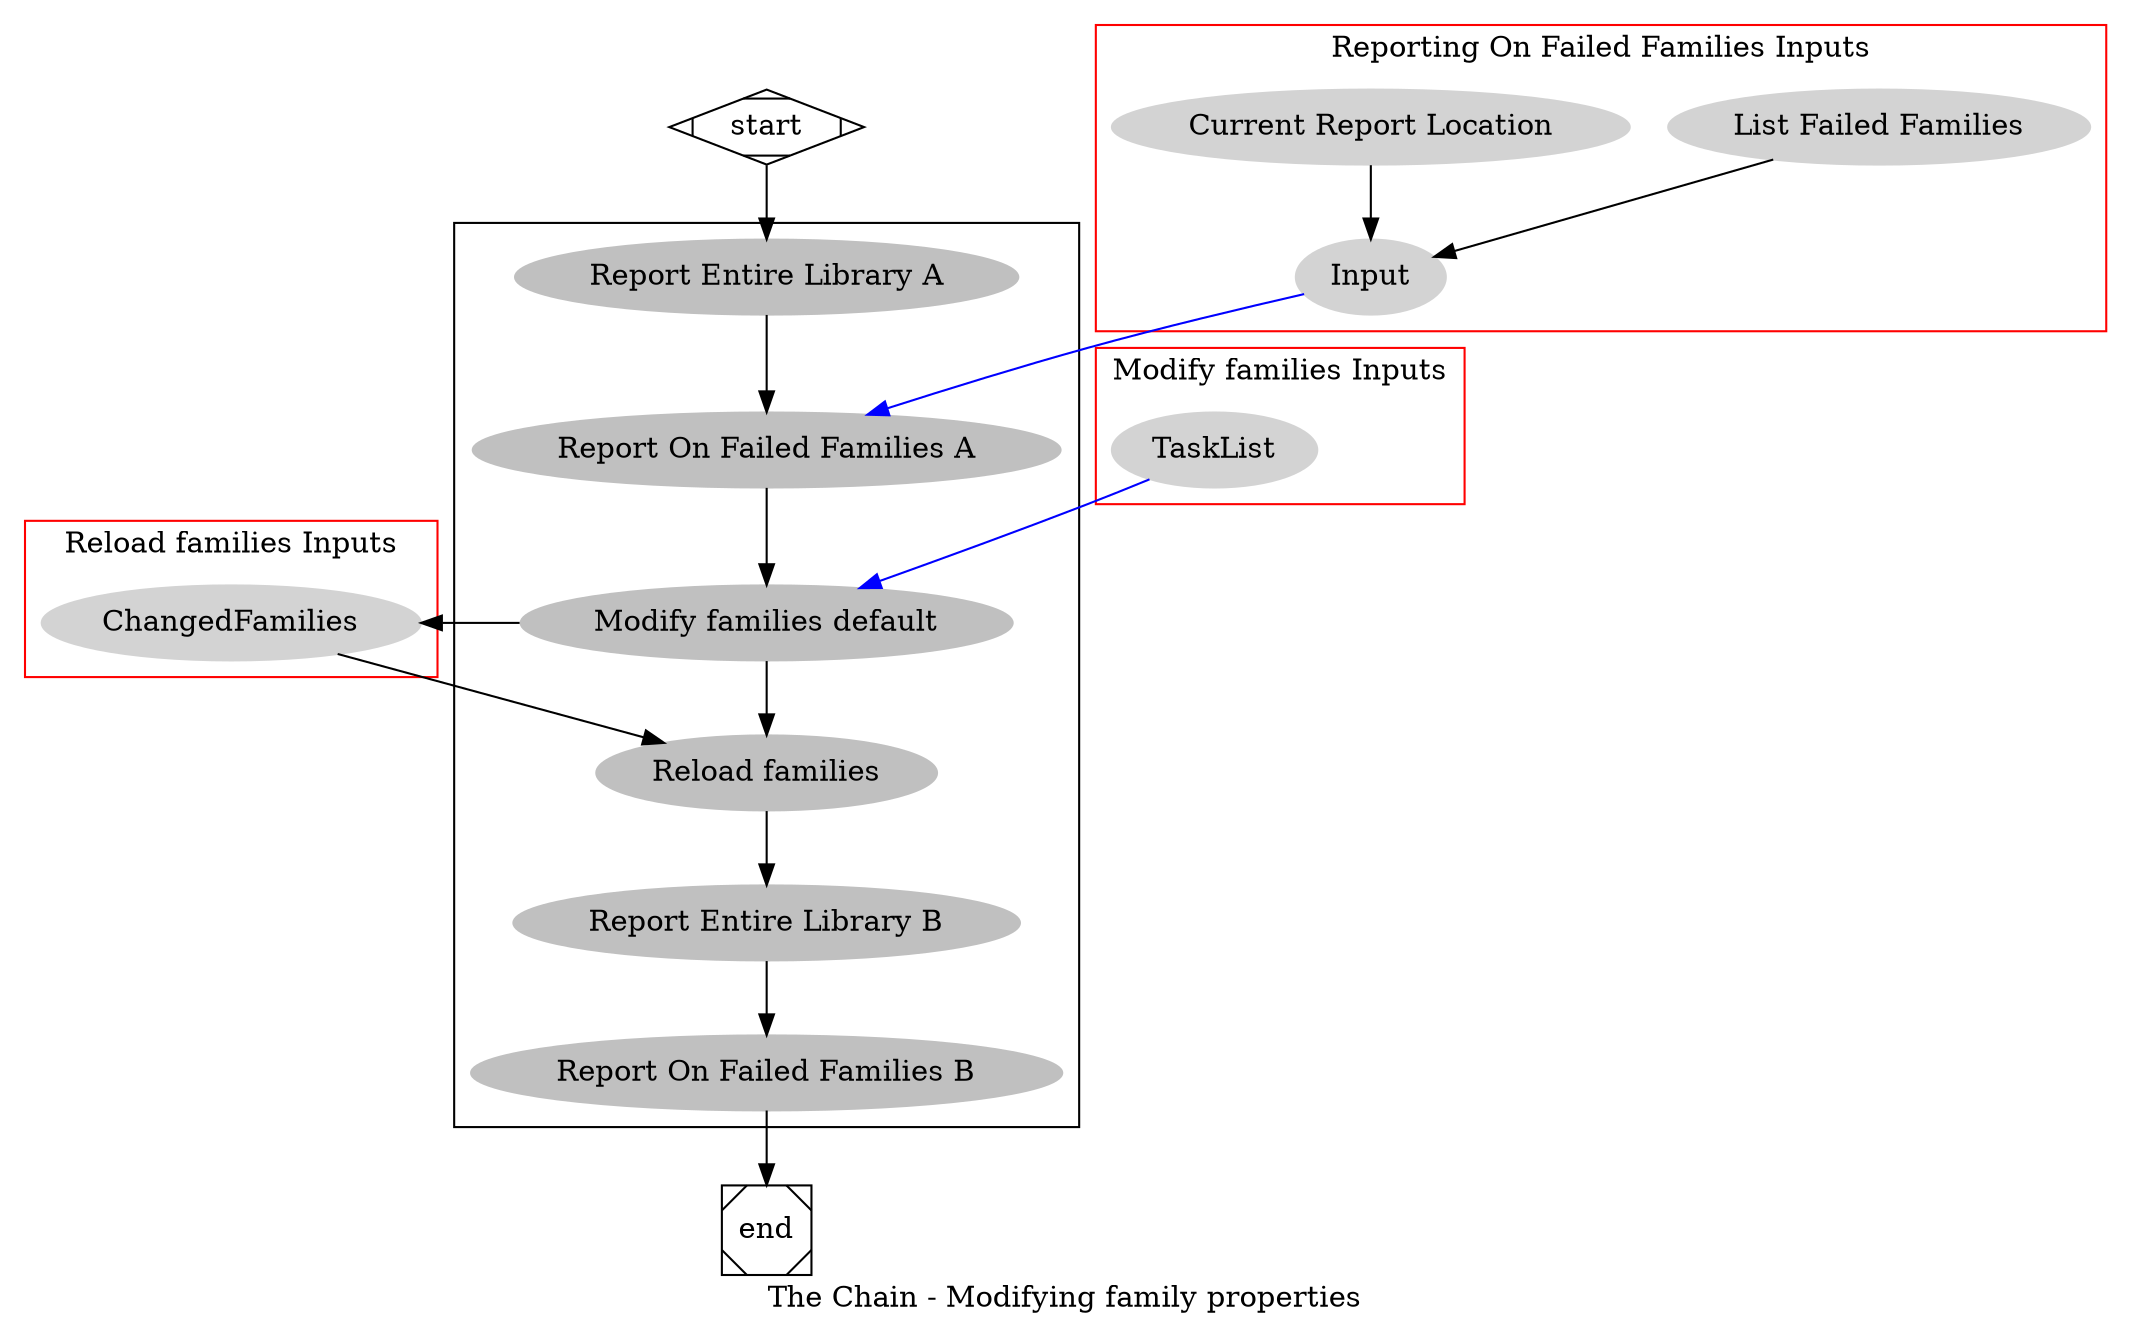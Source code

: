 digraph G {
  subgraph cluster_0 {
    node [style=filled,color=grey];
    "Report Entire Library A" -> "Report On Failed Families A" -> "Modify families default" -> "Reload families" -> "Report Entire Library B" -> "Report On Failed Families B"
    color=black
    }
  
  subgraph cluster_1 {
    node [style=filled,color=lightgrey];
    "List Failed Families" -> Input;
    "Current Report Location" -> Input;
    label = "Reporting On Failed Families Inputs";
    color=red
  }

  subgraph cluster_2 {
    node [style=filled,color=lightgrey];
    TaskList
    label = "Modify families Inputs";
    color=red
  }

  subgraph cluster_3 {
    node [style=filled,color=lightgrey];
    ChangedFamilies
    label = "Reload families Inputs";
    color=red
  }

  start -> "Report Entire Library A";
  "Report On Failed Families B" -> end;
  TaskList -> "Modify families default" [color=blue]
  "Modify families default" -> ChangedFamilies
  ChangedFamilies -> "Reload families"
  Input -> "Report On Failed Families A" [color=blue]
  
  start [shape=Mdiamond];
  end [shape=Msquare];
  label = "The Chain - Modifying family properties";
}